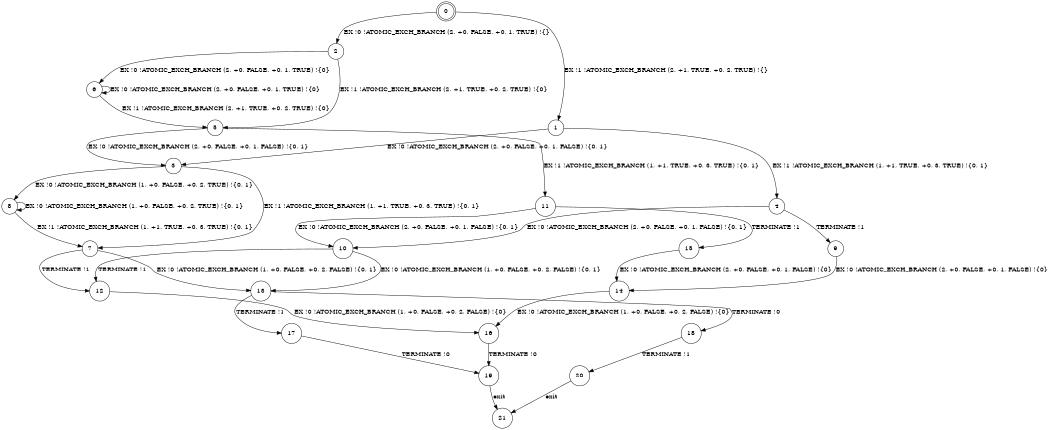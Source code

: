 digraph BCG {
size = "7, 10.5";
center = TRUE;
node [shape = circle];
0 [peripheries = 2];
0 -> 1 [label = "EX !1 !ATOMIC_EXCH_BRANCH (2, +1, TRUE, +0, 2, TRUE) !{}"];
0 -> 2 [label = "EX !0 !ATOMIC_EXCH_BRANCH (2, +0, FALSE, +0, 1, TRUE) !{}"];
1 -> 3 [label = "EX !0 !ATOMIC_EXCH_BRANCH (2, +0, FALSE, +0, 1, FALSE) !{0, 1}"];
1 -> 4 [label = "EX !1 !ATOMIC_EXCH_BRANCH (1, +1, TRUE, +0, 3, TRUE) !{0, 1}"];
2 -> 5 [label = "EX !1 !ATOMIC_EXCH_BRANCH (2, +1, TRUE, +0, 2, TRUE) !{0}"];
2 -> 6 [label = "EX !0 !ATOMIC_EXCH_BRANCH (2, +0, FALSE, +0, 1, TRUE) !{0}"];
3 -> 7 [label = "EX !1 !ATOMIC_EXCH_BRANCH (1, +1, TRUE, +0, 3, TRUE) !{0, 1}"];
3 -> 8 [label = "EX !0 !ATOMIC_EXCH_BRANCH (1, +0, FALSE, +0, 2, TRUE) !{0, 1}"];
4 -> 9 [label = "TERMINATE !1"];
4 -> 10 [label = "EX !0 !ATOMIC_EXCH_BRANCH (2, +0, FALSE, +0, 1, FALSE) !{0, 1}"];
5 -> 11 [label = "EX !1 !ATOMIC_EXCH_BRANCH (1, +1, TRUE, +0, 3, TRUE) !{0, 1}"];
5 -> 3 [label = "EX !0 !ATOMIC_EXCH_BRANCH (2, +0, FALSE, +0, 1, FALSE) !{0, 1}"];
6 -> 5 [label = "EX !1 !ATOMIC_EXCH_BRANCH (2, +1, TRUE, +0, 2, TRUE) !{0}"];
6 -> 6 [label = "EX !0 !ATOMIC_EXCH_BRANCH (2, +0, FALSE, +0, 1, TRUE) !{0}"];
7 -> 12 [label = "TERMINATE !1"];
7 -> 13 [label = "EX !0 !ATOMIC_EXCH_BRANCH (1, +0, FALSE, +0, 2, FALSE) !{0, 1}"];
8 -> 7 [label = "EX !1 !ATOMIC_EXCH_BRANCH (1, +1, TRUE, +0, 3, TRUE) !{0, 1}"];
8 -> 8 [label = "EX !0 !ATOMIC_EXCH_BRANCH (1, +0, FALSE, +0, 2, TRUE) !{0, 1}"];
9 -> 14 [label = "EX !0 !ATOMIC_EXCH_BRANCH (2, +0, FALSE, +0, 1, FALSE) !{0}"];
10 -> 12 [label = "TERMINATE !1"];
10 -> 13 [label = "EX !0 !ATOMIC_EXCH_BRANCH (1, +0, FALSE, +0, 2, FALSE) !{0, 1}"];
11 -> 15 [label = "TERMINATE !1"];
11 -> 10 [label = "EX !0 !ATOMIC_EXCH_BRANCH (2, +0, FALSE, +0, 1, FALSE) !{0, 1}"];
12 -> 16 [label = "EX !0 !ATOMIC_EXCH_BRANCH (1, +0, FALSE, +0, 2, FALSE) !{0}"];
13 -> 17 [label = "TERMINATE !1"];
13 -> 18 [label = "TERMINATE !0"];
14 -> 16 [label = "EX !0 !ATOMIC_EXCH_BRANCH (1, +0, FALSE, +0, 2, FALSE) !{0}"];
15 -> 14 [label = "EX !0 !ATOMIC_EXCH_BRANCH (2, +0, FALSE, +0, 1, FALSE) !{0}"];
16 -> 19 [label = "TERMINATE !0"];
17 -> 19 [label = "TERMINATE !0"];
18 -> 20 [label = "TERMINATE !1"];
19 -> 21 [label = "exit"];
20 -> 21 [label = "exit"];
}
